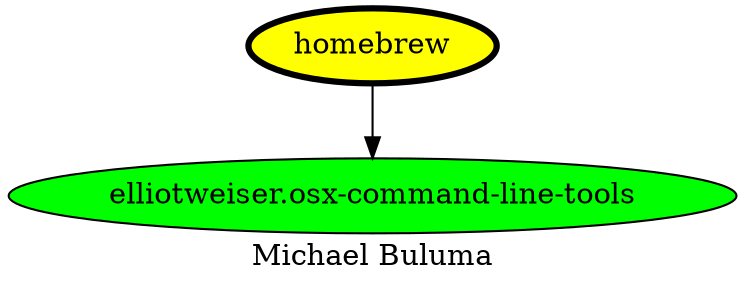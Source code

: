 digraph PhiloDilemma {
  label = "Michael Buluma" ;
  overlap=false
  {
    "homebrew" [fillcolor=yellow style=filled penwidth=3]
    "elliotweiser.osx-command-line-tools" [fillcolor=green style=filled]
  }
  "homebrew" -> "elliotweiser.osx-command-line-tools"
}
